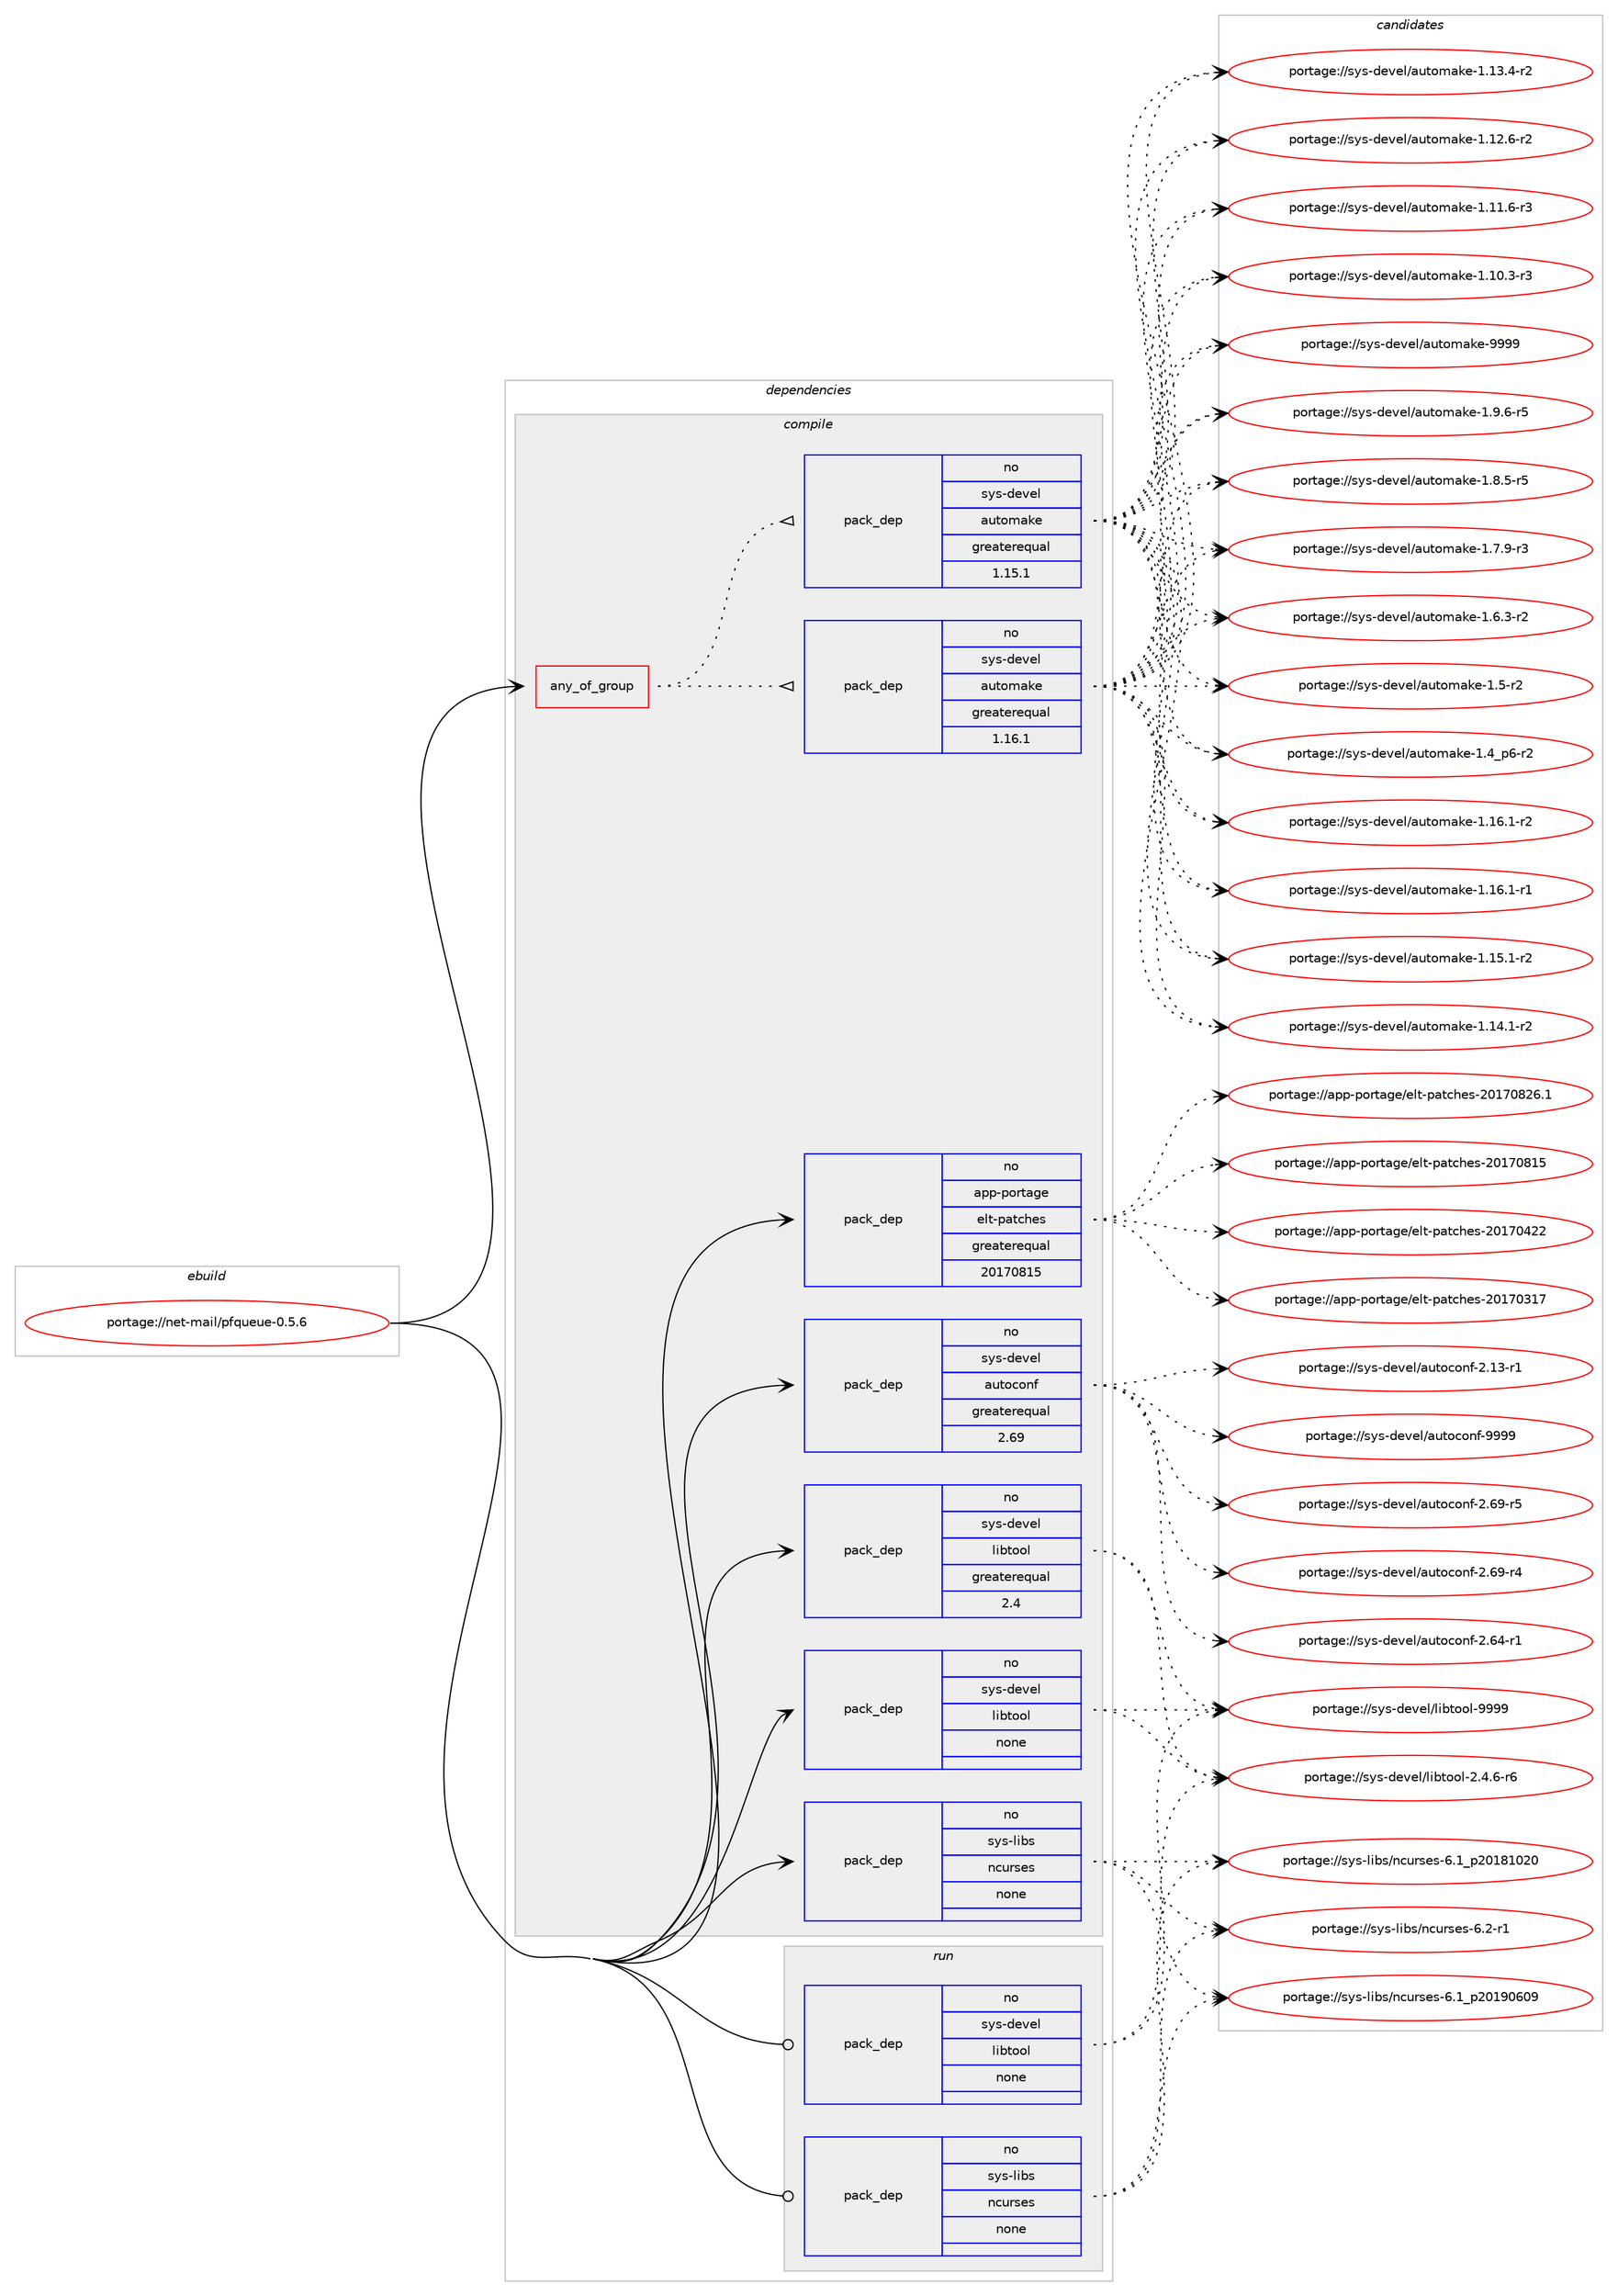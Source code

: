 digraph prolog {

# *************
# Graph options
# *************

newrank=true;
concentrate=true;
compound=true;
graph [rankdir=LR,fontname=Helvetica,fontsize=10,ranksep=1.5];#, ranksep=2.5, nodesep=0.2];
edge  [arrowhead=vee];
node  [fontname=Helvetica,fontsize=10];

# **********
# The ebuild
# **********

subgraph cluster_leftcol {
color=gray;
rank=same;
label=<<i>ebuild</i>>;
id [label="portage://net-mail/pfqueue-0.5.6", color=red, width=4, href="../net-mail/pfqueue-0.5.6.svg"];
}

# ****************
# The dependencies
# ****************

subgraph cluster_midcol {
color=gray;
label=<<i>dependencies</i>>;
subgraph cluster_compile {
fillcolor="#eeeeee";
style=filled;
label=<<i>compile</i>>;
subgraph any1121 {
dependency56478 [label=<<TABLE BORDER="0" CELLBORDER="1" CELLSPACING="0" CELLPADDING="4"><TR><TD CELLPADDING="10">any_of_group</TD></TR></TABLE>>, shape=none, color=red];subgraph pack44394 {
dependency56479 [label=<<TABLE BORDER="0" CELLBORDER="1" CELLSPACING="0" CELLPADDING="4" WIDTH="220"><TR><TD ROWSPAN="6" CELLPADDING="30">pack_dep</TD></TR><TR><TD WIDTH="110">no</TD></TR><TR><TD>sys-devel</TD></TR><TR><TD>automake</TD></TR><TR><TD>greaterequal</TD></TR><TR><TD>1.16.1</TD></TR></TABLE>>, shape=none, color=blue];
}
dependency56478:e -> dependency56479:w [weight=20,style="dotted",arrowhead="oinv"];
subgraph pack44395 {
dependency56480 [label=<<TABLE BORDER="0" CELLBORDER="1" CELLSPACING="0" CELLPADDING="4" WIDTH="220"><TR><TD ROWSPAN="6" CELLPADDING="30">pack_dep</TD></TR><TR><TD WIDTH="110">no</TD></TR><TR><TD>sys-devel</TD></TR><TR><TD>automake</TD></TR><TR><TD>greaterequal</TD></TR><TR><TD>1.15.1</TD></TR></TABLE>>, shape=none, color=blue];
}
dependency56478:e -> dependency56480:w [weight=20,style="dotted",arrowhead="oinv"];
}
id:e -> dependency56478:w [weight=20,style="solid",arrowhead="vee"];
subgraph pack44396 {
dependency56481 [label=<<TABLE BORDER="0" CELLBORDER="1" CELLSPACING="0" CELLPADDING="4" WIDTH="220"><TR><TD ROWSPAN="6" CELLPADDING="30">pack_dep</TD></TR><TR><TD WIDTH="110">no</TD></TR><TR><TD>app-portage</TD></TR><TR><TD>elt-patches</TD></TR><TR><TD>greaterequal</TD></TR><TR><TD>20170815</TD></TR></TABLE>>, shape=none, color=blue];
}
id:e -> dependency56481:w [weight=20,style="solid",arrowhead="vee"];
subgraph pack44397 {
dependency56482 [label=<<TABLE BORDER="0" CELLBORDER="1" CELLSPACING="0" CELLPADDING="4" WIDTH="220"><TR><TD ROWSPAN="6" CELLPADDING="30">pack_dep</TD></TR><TR><TD WIDTH="110">no</TD></TR><TR><TD>sys-devel</TD></TR><TR><TD>autoconf</TD></TR><TR><TD>greaterequal</TD></TR><TR><TD>2.69</TD></TR></TABLE>>, shape=none, color=blue];
}
id:e -> dependency56482:w [weight=20,style="solid",arrowhead="vee"];
subgraph pack44398 {
dependency56483 [label=<<TABLE BORDER="0" CELLBORDER="1" CELLSPACING="0" CELLPADDING="4" WIDTH="220"><TR><TD ROWSPAN="6" CELLPADDING="30">pack_dep</TD></TR><TR><TD WIDTH="110">no</TD></TR><TR><TD>sys-devel</TD></TR><TR><TD>libtool</TD></TR><TR><TD>greaterequal</TD></TR><TR><TD>2.4</TD></TR></TABLE>>, shape=none, color=blue];
}
id:e -> dependency56483:w [weight=20,style="solid",arrowhead="vee"];
subgraph pack44399 {
dependency56484 [label=<<TABLE BORDER="0" CELLBORDER="1" CELLSPACING="0" CELLPADDING="4" WIDTH="220"><TR><TD ROWSPAN="6" CELLPADDING="30">pack_dep</TD></TR><TR><TD WIDTH="110">no</TD></TR><TR><TD>sys-devel</TD></TR><TR><TD>libtool</TD></TR><TR><TD>none</TD></TR><TR><TD></TD></TR></TABLE>>, shape=none, color=blue];
}
id:e -> dependency56484:w [weight=20,style="solid",arrowhead="vee"];
subgraph pack44400 {
dependency56485 [label=<<TABLE BORDER="0" CELLBORDER="1" CELLSPACING="0" CELLPADDING="4" WIDTH="220"><TR><TD ROWSPAN="6" CELLPADDING="30">pack_dep</TD></TR><TR><TD WIDTH="110">no</TD></TR><TR><TD>sys-libs</TD></TR><TR><TD>ncurses</TD></TR><TR><TD>none</TD></TR><TR><TD></TD></TR></TABLE>>, shape=none, color=blue];
}
id:e -> dependency56485:w [weight=20,style="solid",arrowhead="vee"];
}
subgraph cluster_compileandrun {
fillcolor="#eeeeee";
style=filled;
label=<<i>compile and run</i>>;
}
subgraph cluster_run {
fillcolor="#eeeeee";
style=filled;
label=<<i>run</i>>;
subgraph pack44401 {
dependency56486 [label=<<TABLE BORDER="0" CELLBORDER="1" CELLSPACING="0" CELLPADDING="4" WIDTH="220"><TR><TD ROWSPAN="6" CELLPADDING="30">pack_dep</TD></TR><TR><TD WIDTH="110">no</TD></TR><TR><TD>sys-devel</TD></TR><TR><TD>libtool</TD></TR><TR><TD>none</TD></TR><TR><TD></TD></TR></TABLE>>, shape=none, color=blue];
}
id:e -> dependency56486:w [weight=20,style="solid",arrowhead="odot"];
subgraph pack44402 {
dependency56487 [label=<<TABLE BORDER="0" CELLBORDER="1" CELLSPACING="0" CELLPADDING="4" WIDTH="220"><TR><TD ROWSPAN="6" CELLPADDING="30">pack_dep</TD></TR><TR><TD WIDTH="110">no</TD></TR><TR><TD>sys-libs</TD></TR><TR><TD>ncurses</TD></TR><TR><TD>none</TD></TR><TR><TD></TD></TR></TABLE>>, shape=none, color=blue];
}
id:e -> dependency56487:w [weight=20,style="solid",arrowhead="odot"];
}
}

# **************
# The candidates
# **************

subgraph cluster_choices {
rank=same;
color=gray;
label=<<i>candidates</i>>;

subgraph choice44394 {
color=black;
nodesep=1;
choice115121115451001011181011084797117116111109971071014557575757 [label="portage://sys-devel/automake-9999", color=red, width=4,href="../sys-devel/automake-9999.svg"];
choice115121115451001011181011084797117116111109971071014549465746544511453 [label="portage://sys-devel/automake-1.9.6-r5", color=red, width=4,href="../sys-devel/automake-1.9.6-r5.svg"];
choice115121115451001011181011084797117116111109971071014549465646534511453 [label="portage://sys-devel/automake-1.8.5-r5", color=red, width=4,href="../sys-devel/automake-1.8.5-r5.svg"];
choice115121115451001011181011084797117116111109971071014549465546574511451 [label="portage://sys-devel/automake-1.7.9-r3", color=red, width=4,href="../sys-devel/automake-1.7.9-r3.svg"];
choice115121115451001011181011084797117116111109971071014549465446514511450 [label="portage://sys-devel/automake-1.6.3-r2", color=red, width=4,href="../sys-devel/automake-1.6.3-r2.svg"];
choice11512111545100101118101108479711711611110997107101454946534511450 [label="portage://sys-devel/automake-1.5-r2", color=red, width=4,href="../sys-devel/automake-1.5-r2.svg"];
choice115121115451001011181011084797117116111109971071014549465295112544511450 [label="portage://sys-devel/automake-1.4_p6-r2", color=red, width=4,href="../sys-devel/automake-1.4_p6-r2.svg"];
choice11512111545100101118101108479711711611110997107101454946495446494511450 [label="portage://sys-devel/automake-1.16.1-r2", color=red, width=4,href="../sys-devel/automake-1.16.1-r2.svg"];
choice11512111545100101118101108479711711611110997107101454946495446494511449 [label="portage://sys-devel/automake-1.16.1-r1", color=red, width=4,href="../sys-devel/automake-1.16.1-r1.svg"];
choice11512111545100101118101108479711711611110997107101454946495346494511450 [label="portage://sys-devel/automake-1.15.1-r2", color=red, width=4,href="../sys-devel/automake-1.15.1-r2.svg"];
choice11512111545100101118101108479711711611110997107101454946495246494511450 [label="portage://sys-devel/automake-1.14.1-r2", color=red, width=4,href="../sys-devel/automake-1.14.1-r2.svg"];
choice11512111545100101118101108479711711611110997107101454946495146524511450 [label="portage://sys-devel/automake-1.13.4-r2", color=red, width=4,href="../sys-devel/automake-1.13.4-r2.svg"];
choice11512111545100101118101108479711711611110997107101454946495046544511450 [label="portage://sys-devel/automake-1.12.6-r2", color=red, width=4,href="../sys-devel/automake-1.12.6-r2.svg"];
choice11512111545100101118101108479711711611110997107101454946494946544511451 [label="portage://sys-devel/automake-1.11.6-r3", color=red, width=4,href="../sys-devel/automake-1.11.6-r3.svg"];
choice11512111545100101118101108479711711611110997107101454946494846514511451 [label="portage://sys-devel/automake-1.10.3-r3", color=red, width=4,href="../sys-devel/automake-1.10.3-r3.svg"];
dependency56479:e -> choice115121115451001011181011084797117116111109971071014557575757:w [style=dotted,weight="100"];
dependency56479:e -> choice115121115451001011181011084797117116111109971071014549465746544511453:w [style=dotted,weight="100"];
dependency56479:e -> choice115121115451001011181011084797117116111109971071014549465646534511453:w [style=dotted,weight="100"];
dependency56479:e -> choice115121115451001011181011084797117116111109971071014549465546574511451:w [style=dotted,weight="100"];
dependency56479:e -> choice115121115451001011181011084797117116111109971071014549465446514511450:w [style=dotted,weight="100"];
dependency56479:e -> choice11512111545100101118101108479711711611110997107101454946534511450:w [style=dotted,weight="100"];
dependency56479:e -> choice115121115451001011181011084797117116111109971071014549465295112544511450:w [style=dotted,weight="100"];
dependency56479:e -> choice11512111545100101118101108479711711611110997107101454946495446494511450:w [style=dotted,weight="100"];
dependency56479:e -> choice11512111545100101118101108479711711611110997107101454946495446494511449:w [style=dotted,weight="100"];
dependency56479:e -> choice11512111545100101118101108479711711611110997107101454946495346494511450:w [style=dotted,weight="100"];
dependency56479:e -> choice11512111545100101118101108479711711611110997107101454946495246494511450:w [style=dotted,weight="100"];
dependency56479:e -> choice11512111545100101118101108479711711611110997107101454946495146524511450:w [style=dotted,weight="100"];
dependency56479:e -> choice11512111545100101118101108479711711611110997107101454946495046544511450:w [style=dotted,weight="100"];
dependency56479:e -> choice11512111545100101118101108479711711611110997107101454946494946544511451:w [style=dotted,weight="100"];
dependency56479:e -> choice11512111545100101118101108479711711611110997107101454946494846514511451:w [style=dotted,weight="100"];
}
subgraph choice44395 {
color=black;
nodesep=1;
choice115121115451001011181011084797117116111109971071014557575757 [label="portage://sys-devel/automake-9999", color=red, width=4,href="../sys-devel/automake-9999.svg"];
choice115121115451001011181011084797117116111109971071014549465746544511453 [label="portage://sys-devel/automake-1.9.6-r5", color=red, width=4,href="../sys-devel/automake-1.9.6-r5.svg"];
choice115121115451001011181011084797117116111109971071014549465646534511453 [label="portage://sys-devel/automake-1.8.5-r5", color=red, width=4,href="../sys-devel/automake-1.8.5-r5.svg"];
choice115121115451001011181011084797117116111109971071014549465546574511451 [label="portage://sys-devel/automake-1.7.9-r3", color=red, width=4,href="../sys-devel/automake-1.7.9-r3.svg"];
choice115121115451001011181011084797117116111109971071014549465446514511450 [label="portage://sys-devel/automake-1.6.3-r2", color=red, width=4,href="../sys-devel/automake-1.6.3-r2.svg"];
choice11512111545100101118101108479711711611110997107101454946534511450 [label="portage://sys-devel/automake-1.5-r2", color=red, width=4,href="../sys-devel/automake-1.5-r2.svg"];
choice115121115451001011181011084797117116111109971071014549465295112544511450 [label="portage://sys-devel/automake-1.4_p6-r2", color=red, width=4,href="../sys-devel/automake-1.4_p6-r2.svg"];
choice11512111545100101118101108479711711611110997107101454946495446494511450 [label="portage://sys-devel/automake-1.16.1-r2", color=red, width=4,href="../sys-devel/automake-1.16.1-r2.svg"];
choice11512111545100101118101108479711711611110997107101454946495446494511449 [label="portage://sys-devel/automake-1.16.1-r1", color=red, width=4,href="../sys-devel/automake-1.16.1-r1.svg"];
choice11512111545100101118101108479711711611110997107101454946495346494511450 [label="portage://sys-devel/automake-1.15.1-r2", color=red, width=4,href="../sys-devel/automake-1.15.1-r2.svg"];
choice11512111545100101118101108479711711611110997107101454946495246494511450 [label="portage://sys-devel/automake-1.14.1-r2", color=red, width=4,href="../sys-devel/automake-1.14.1-r2.svg"];
choice11512111545100101118101108479711711611110997107101454946495146524511450 [label="portage://sys-devel/automake-1.13.4-r2", color=red, width=4,href="../sys-devel/automake-1.13.4-r2.svg"];
choice11512111545100101118101108479711711611110997107101454946495046544511450 [label="portage://sys-devel/automake-1.12.6-r2", color=red, width=4,href="../sys-devel/automake-1.12.6-r2.svg"];
choice11512111545100101118101108479711711611110997107101454946494946544511451 [label="portage://sys-devel/automake-1.11.6-r3", color=red, width=4,href="../sys-devel/automake-1.11.6-r3.svg"];
choice11512111545100101118101108479711711611110997107101454946494846514511451 [label="portage://sys-devel/automake-1.10.3-r3", color=red, width=4,href="../sys-devel/automake-1.10.3-r3.svg"];
dependency56480:e -> choice115121115451001011181011084797117116111109971071014557575757:w [style=dotted,weight="100"];
dependency56480:e -> choice115121115451001011181011084797117116111109971071014549465746544511453:w [style=dotted,weight="100"];
dependency56480:e -> choice115121115451001011181011084797117116111109971071014549465646534511453:w [style=dotted,weight="100"];
dependency56480:e -> choice115121115451001011181011084797117116111109971071014549465546574511451:w [style=dotted,weight="100"];
dependency56480:e -> choice115121115451001011181011084797117116111109971071014549465446514511450:w [style=dotted,weight="100"];
dependency56480:e -> choice11512111545100101118101108479711711611110997107101454946534511450:w [style=dotted,weight="100"];
dependency56480:e -> choice115121115451001011181011084797117116111109971071014549465295112544511450:w [style=dotted,weight="100"];
dependency56480:e -> choice11512111545100101118101108479711711611110997107101454946495446494511450:w [style=dotted,weight="100"];
dependency56480:e -> choice11512111545100101118101108479711711611110997107101454946495446494511449:w [style=dotted,weight="100"];
dependency56480:e -> choice11512111545100101118101108479711711611110997107101454946495346494511450:w [style=dotted,weight="100"];
dependency56480:e -> choice11512111545100101118101108479711711611110997107101454946495246494511450:w [style=dotted,weight="100"];
dependency56480:e -> choice11512111545100101118101108479711711611110997107101454946495146524511450:w [style=dotted,weight="100"];
dependency56480:e -> choice11512111545100101118101108479711711611110997107101454946495046544511450:w [style=dotted,weight="100"];
dependency56480:e -> choice11512111545100101118101108479711711611110997107101454946494946544511451:w [style=dotted,weight="100"];
dependency56480:e -> choice11512111545100101118101108479711711611110997107101454946494846514511451:w [style=dotted,weight="100"];
}
subgraph choice44396 {
color=black;
nodesep=1;
choice971121124511211111411697103101471011081164511297116991041011154550484955485650544649 [label="portage://app-portage/elt-patches-20170826.1", color=red, width=4,href="../app-portage/elt-patches-20170826.1.svg"];
choice97112112451121111141169710310147101108116451129711699104101115455048495548564953 [label="portage://app-portage/elt-patches-20170815", color=red, width=4,href="../app-portage/elt-patches-20170815.svg"];
choice97112112451121111141169710310147101108116451129711699104101115455048495548525050 [label="portage://app-portage/elt-patches-20170422", color=red, width=4,href="../app-portage/elt-patches-20170422.svg"];
choice97112112451121111141169710310147101108116451129711699104101115455048495548514955 [label="portage://app-portage/elt-patches-20170317", color=red, width=4,href="../app-portage/elt-patches-20170317.svg"];
dependency56481:e -> choice971121124511211111411697103101471011081164511297116991041011154550484955485650544649:w [style=dotted,weight="100"];
dependency56481:e -> choice97112112451121111141169710310147101108116451129711699104101115455048495548564953:w [style=dotted,weight="100"];
dependency56481:e -> choice97112112451121111141169710310147101108116451129711699104101115455048495548525050:w [style=dotted,weight="100"];
dependency56481:e -> choice97112112451121111141169710310147101108116451129711699104101115455048495548514955:w [style=dotted,weight="100"];
}
subgraph choice44397 {
color=black;
nodesep=1;
choice115121115451001011181011084797117116111991111101024557575757 [label="portage://sys-devel/autoconf-9999", color=red, width=4,href="../sys-devel/autoconf-9999.svg"];
choice1151211154510010111810110847971171161119911111010245504654574511453 [label="portage://sys-devel/autoconf-2.69-r5", color=red, width=4,href="../sys-devel/autoconf-2.69-r5.svg"];
choice1151211154510010111810110847971171161119911111010245504654574511452 [label="portage://sys-devel/autoconf-2.69-r4", color=red, width=4,href="../sys-devel/autoconf-2.69-r4.svg"];
choice1151211154510010111810110847971171161119911111010245504654524511449 [label="portage://sys-devel/autoconf-2.64-r1", color=red, width=4,href="../sys-devel/autoconf-2.64-r1.svg"];
choice1151211154510010111810110847971171161119911111010245504649514511449 [label="portage://sys-devel/autoconf-2.13-r1", color=red, width=4,href="../sys-devel/autoconf-2.13-r1.svg"];
dependency56482:e -> choice115121115451001011181011084797117116111991111101024557575757:w [style=dotted,weight="100"];
dependency56482:e -> choice1151211154510010111810110847971171161119911111010245504654574511453:w [style=dotted,weight="100"];
dependency56482:e -> choice1151211154510010111810110847971171161119911111010245504654574511452:w [style=dotted,weight="100"];
dependency56482:e -> choice1151211154510010111810110847971171161119911111010245504654524511449:w [style=dotted,weight="100"];
dependency56482:e -> choice1151211154510010111810110847971171161119911111010245504649514511449:w [style=dotted,weight="100"];
}
subgraph choice44398 {
color=black;
nodesep=1;
choice1151211154510010111810110847108105981161111111084557575757 [label="portage://sys-devel/libtool-9999", color=red, width=4,href="../sys-devel/libtool-9999.svg"];
choice1151211154510010111810110847108105981161111111084550465246544511454 [label="portage://sys-devel/libtool-2.4.6-r6", color=red, width=4,href="../sys-devel/libtool-2.4.6-r6.svg"];
dependency56483:e -> choice1151211154510010111810110847108105981161111111084557575757:w [style=dotted,weight="100"];
dependency56483:e -> choice1151211154510010111810110847108105981161111111084550465246544511454:w [style=dotted,weight="100"];
}
subgraph choice44399 {
color=black;
nodesep=1;
choice1151211154510010111810110847108105981161111111084557575757 [label="portage://sys-devel/libtool-9999", color=red, width=4,href="../sys-devel/libtool-9999.svg"];
choice1151211154510010111810110847108105981161111111084550465246544511454 [label="portage://sys-devel/libtool-2.4.6-r6", color=red, width=4,href="../sys-devel/libtool-2.4.6-r6.svg"];
dependency56484:e -> choice1151211154510010111810110847108105981161111111084557575757:w [style=dotted,weight="100"];
dependency56484:e -> choice1151211154510010111810110847108105981161111111084550465246544511454:w [style=dotted,weight="100"];
}
subgraph choice44400 {
color=black;
nodesep=1;
choice11512111545108105981154711099117114115101115455446504511449 [label="portage://sys-libs/ncurses-6.2-r1", color=red, width=4,href="../sys-libs/ncurses-6.2-r1.svg"];
choice1151211154510810598115471109911711411510111545544649951125048495748544857 [label="portage://sys-libs/ncurses-6.1_p20190609", color=red, width=4,href="../sys-libs/ncurses-6.1_p20190609.svg"];
choice1151211154510810598115471109911711411510111545544649951125048495649485048 [label="portage://sys-libs/ncurses-6.1_p20181020", color=red, width=4,href="../sys-libs/ncurses-6.1_p20181020.svg"];
dependency56485:e -> choice11512111545108105981154711099117114115101115455446504511449:w [style=dotted,weight="100"];
dependency56485:e -> choice1151211154510810598115471109911711411510111545544649951125048495748544857:w [style=dotted,weight="100"];
dependency56485:e -> choice1151211154510810598115471109911711411510111545544649951125048495649485048:w [style=dotted,weight="100"];
}
subgraph choice44401 {
color=black;
nodesep=1;
choice1151211154510010111810110847108105981161111111084557575757 [label="portage://sys-devel/libtool-9999", color=red, width=4,href="../sys-devel/libtool-9999.svg"];
choice1151211154510010111810110847108105981161111111084550465246544511454 [label="portage://sys-devel/libtool-2.4.6-r6", color=red, width=4,href="../sys-devel/libtool-2.4.6-r6.svg"];
dependency56486:e -> choice1151211154510010111810110847108105981161111111084557575757:w [style=dotted,weight="100"];
dependency56486:e -> choice1151211154510010111810110847108105981161111111084550465246544511454:w [style=dotted,weight="100"];
}
subgraph choice44402 {
color=black;
nodesep=1;
choice11512111545108105981154711099117114115101115455446504511449 [label="portage://sys-libs/ncurses-6.2-r1", color=red, width=4,href="../sys-libs/ncurses-6.2-r1.svg"];
choice1151211154510810598115471109911711411510111545544649951125048495748544857 [label="portage://sys-libs/ncurses-6.1_p20190609", color=red, width=4,href="../sys-libs/ncurses-6.1_p20190609.svg"];
choice1151211154510810598115471109911711411510111545544649951125048495649485048 [label="portage://sys-libs/ncurses-6.1_p20181020", color=red, width=4,href="../sys-libs/ncurses-6.1_p20181020.svg"];
dependency56487:e -> choice11512111545108105981154711099117114115101115455446504511449:w [style=dotted,weight="100"];
dependency56487:e -> choice1151211154510810598115471109911711411510111545544649951125048495748544857:w [style=dotted,weight="100"];
dependency56487:e -> choice1151211154510810598115471109911711411510111545544649951125048495649485048:w [style=dotted,weight="100"];
}
}

}
